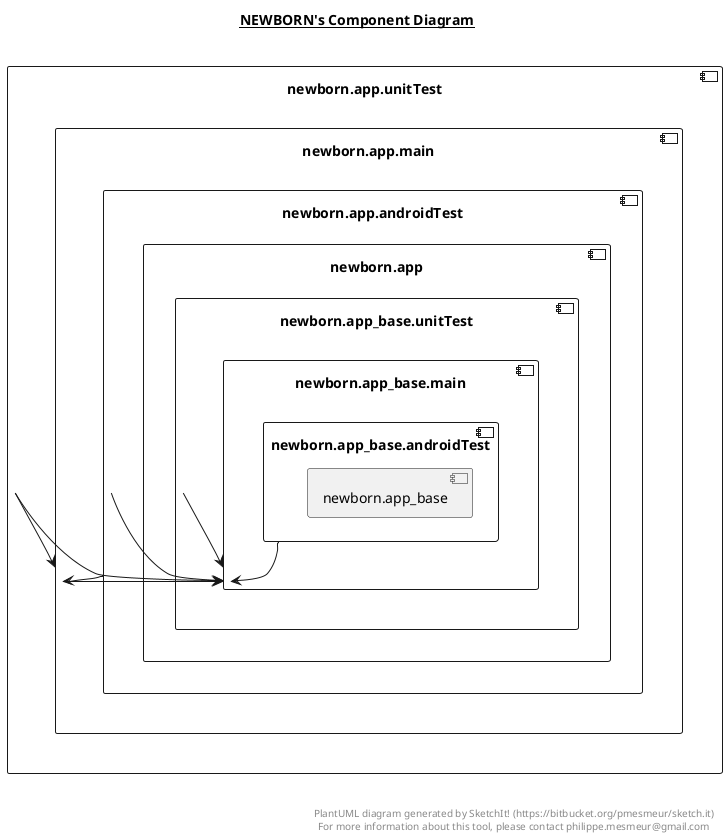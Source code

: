 @startuml

title __NEWBORN's Component Diagram__\n

  component "newborn.app.unitTest" {
        [newborn.app.main]
    component "newborn.app.main" {
          [newborn.app.androidTest]
      component "newborn.app.androidTest" {
            [newborn.app]
        component "newborn.app" {
              [newborn.app_base.unitTest]
          component "newborn.app_base.unitTest" {
                [newborn.app_base.main]
            component "newborn.app_base.main" {
                  [newborn.app_base.androidTest]
              component "newborn.app_base.androidTest" {
                    [newborn.app_base]
              }


            }


          }


        }


      }


    }


  }


  [newborn.app.androidTest] --> [newborn.app.main]
  [newborn.app.androidTest] --> [newborn.app_base.main]
  [newborn.app.main] --> [newborn.app_base.main]
  [newborn.app.unitTest] --> [newborn.app.main]
  [newborn.app.unitTest] --> [newborn.app_base.main]
  [newborn.app_base.androidTest] --> [newborn.app_base.main]
  [newborn.app_base.unitTest] --> [newborn.app_base.main]


right footer


PlantUML diagram generated by SketchIt! (https://bitbucket.org/pmesmeur/sketch.it)
For more information about this tool, please contact philippe.mesmeur@gmail.com
endfooter

@enduml
